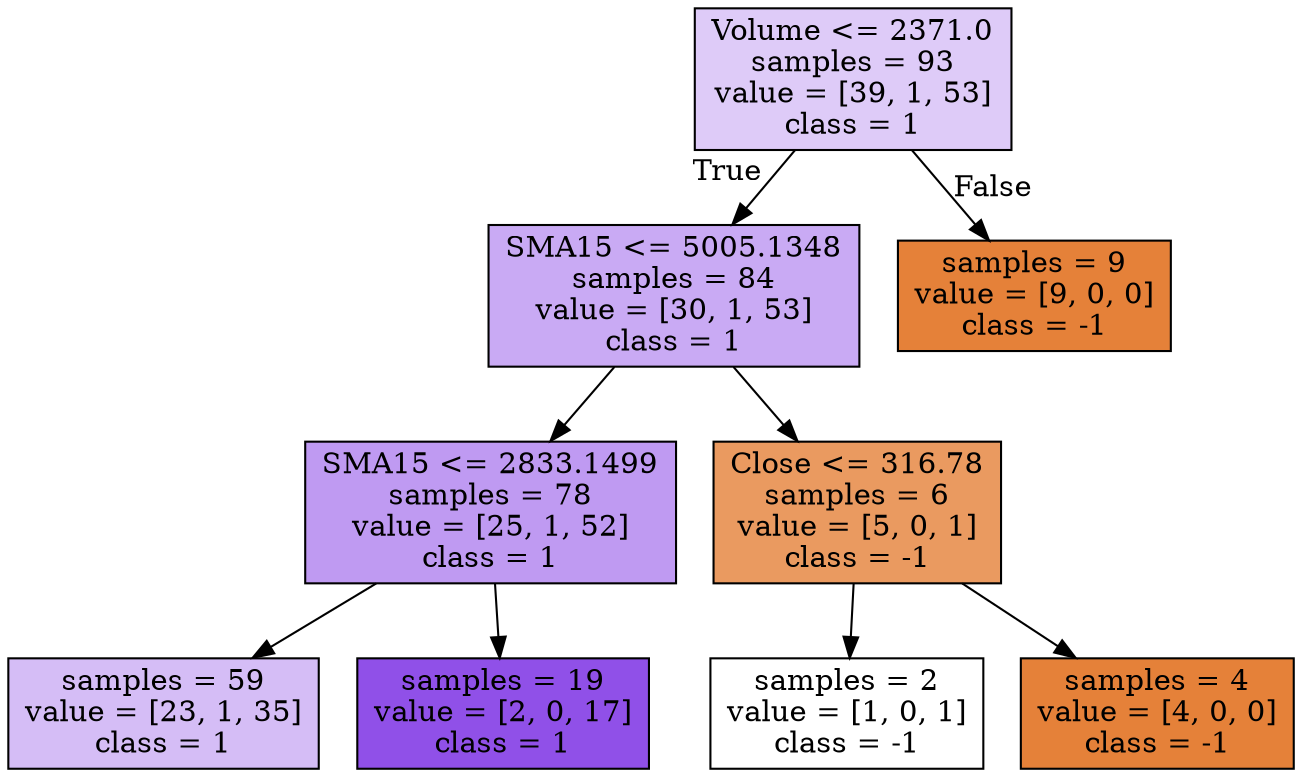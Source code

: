 digraph Tree {
node [shape=box, style="filled", color="black"] ;
0 [label="Volume <= 2371.0\nsamples = 93\nvalue = [39, 1, 53]\nclass = 1", fillcolor="#8139e542"] ;
1 [label="SMA15 <= 5005.1348\nsamples = 84\nvalue = [30, 1, 53]\nclass = 1", fillcolor="#8139e56d"] ;
0 -> 1 [labeldistance=2.5, labelangle=45, headlabel="True"] ;
2 [label="SMA15 <= 2833.1499\nsamples = 78\nvalue = [25, 1, 52]\nclass = 1", fillcolor="#8139e582"] ;
1 -> 2 ;
3 [label="samples = 59\nvalue = [23, 1, 35]\nclass = 1", fillcolor="#8139e555"] ;
2 -> 3 ;
4 [label="samples = 19\nvalue = [2, 0, 17]\nclass = 1", fillcolor="#8139e5e1"] ;
2 -> 4 ;
5 [label="Close <= 316.78\nsamples = 6\nvalue = [5, 0, 1]\nclass = -1", fillcolor="#e58139cc"] ;
1 -> 5 ;
6 [label="samples = 2\nvalue = [1, 0, 1]\nclass = -1", fillcolor="#e5813900"] ;
5 -> 6 ;
7 [label="samples = 4\nvalue = [4, 0, 0]\nclass = -1", fillcolor="#e58139ff"] ;
5 -> 7 ;
8 [label="samples = 9\nvalue = [9, 0, 0]\nclass = -1", fillcolor="#e58139ff"] ;
0 -> 8 [labeldistance=2.5, labelangle=-45, headlabel="False"] ;
}